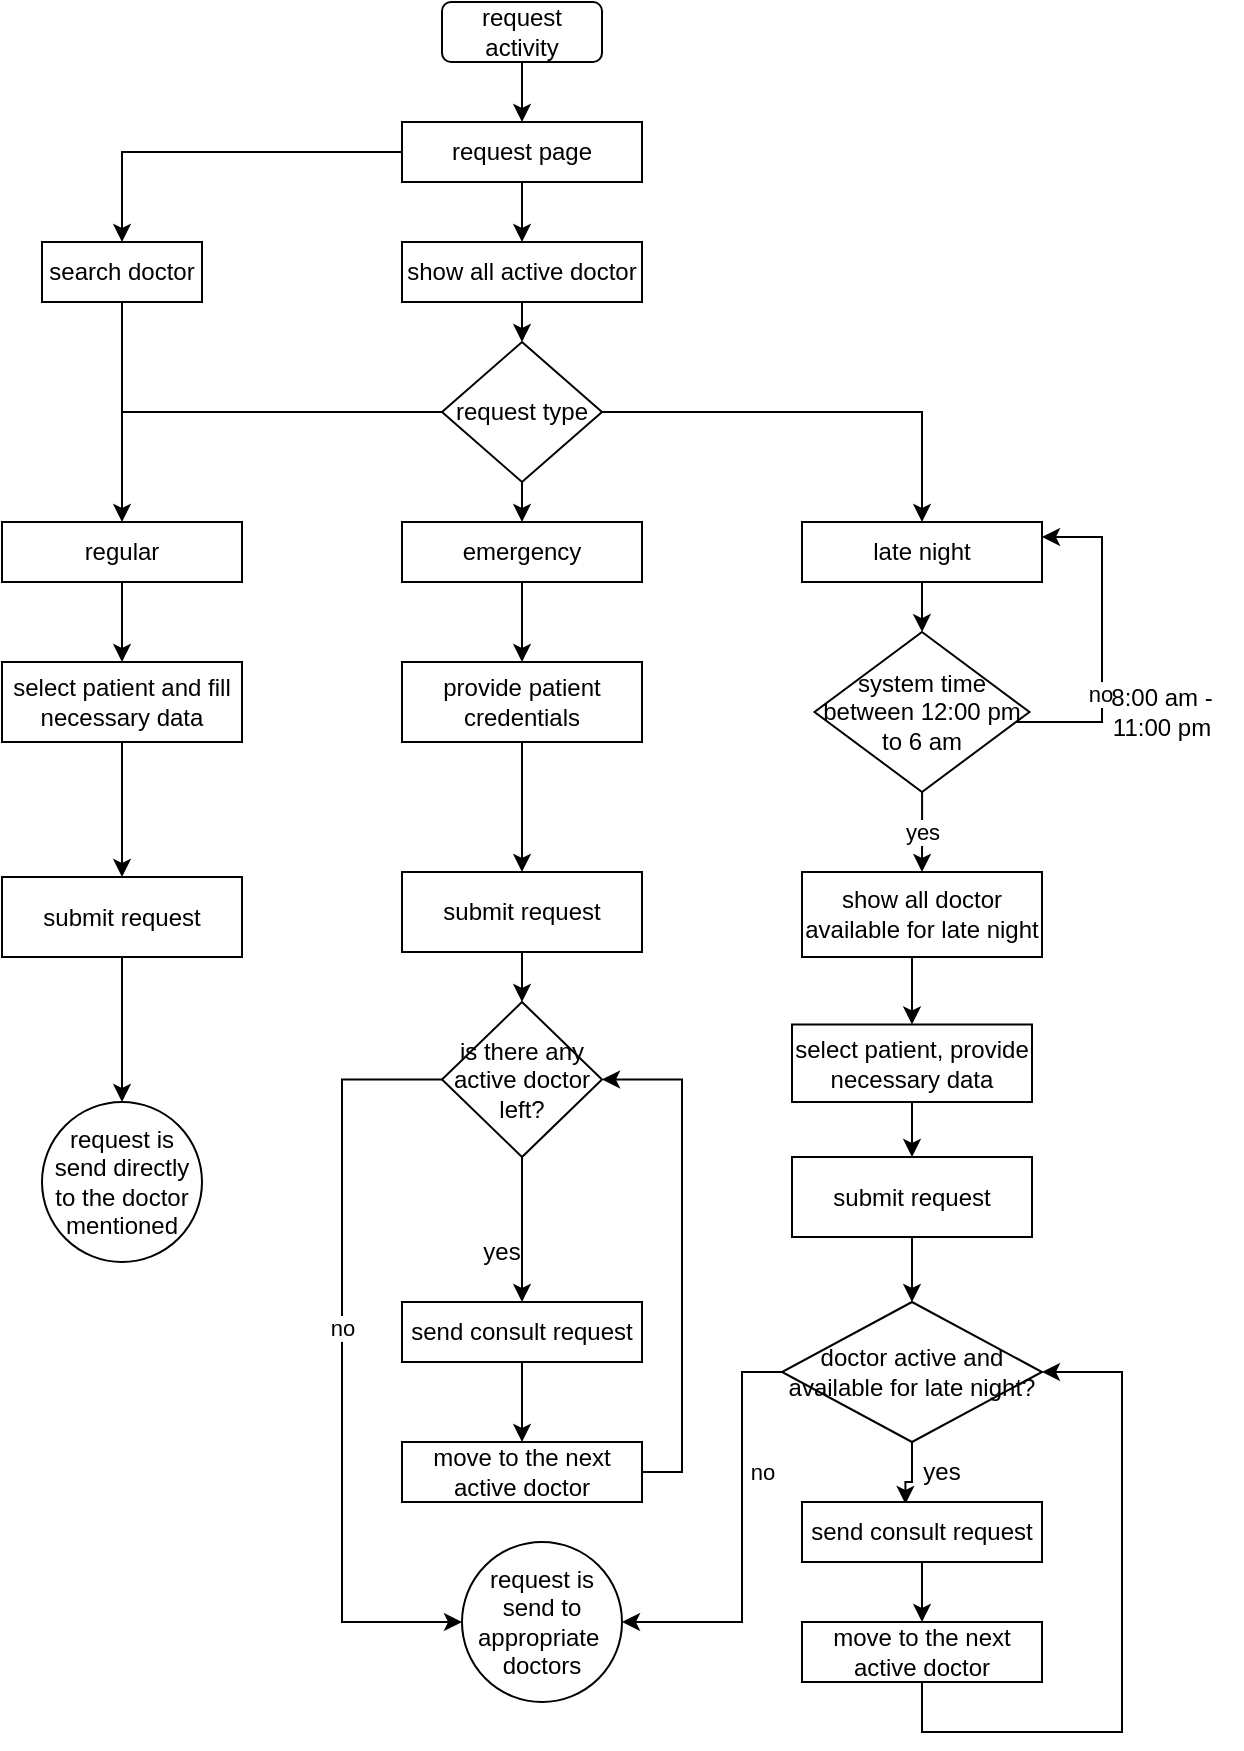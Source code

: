 <mxfile version="20.8.5" type="github">
  <diagram id="C5RBs43oDa-KdzZeNtuy" name="Page-1">
    <mxGraphModel dx="880" dy="456" grid="1" gridSize="10" guides="1" tooltips="1" connect="1" arrows="1" fold="1" page="1" pageScale="1" pageWidth="827" pageHeight="1169" math="0" shadow="0">
      <root>
        <mxCell id="WIyWlLk6GJQsqaUBKTNV-0" />
        <mxCell id="WIyWlLk6GJQsqaUBKTNV-1" parent="WIyWlLk6GJQsqaUBKTNV-0" />
        <mxCell id="nQeolu39O7KRunp5My-d-2" value="" style="edgeStyle=orthogonalEdgeStyle;rounded=0;orthogonalLoop=1;jettySize=auto;html=1;" parent="WIyWlLk6GJQsqaUBKTNV-1" source="nQeolu39O7KRunp5My-d-0" target="nQeolu39O7KRunp5My-d-1" edge="1">
          <mxGeometry relative="1" as="geometry" />
        </mxCell>
        <mxCell id="nQeolu39O7KRunp5My-d-0" value="request activity" style="rounded=1;whiteSpace=wrap;html=1;" parent="WIyWlLk6GJQsqaUBKTNV-1" vertex="1">
          <mxGeometry x="380" y="100" width="80" height="30" as="geometry" />
        </mxCell>
        <mxCell id="nQeolu39O7KRunp5My-d-9" style="edgeStyle=orthogonalEdgeStyle;rounded=0;orthogonalLoop=1;jettySize=auto;html=1;exitX=0.5;exitY=1;exitDx=0;exitDy=0;entryX=0.5;entryY=0;entryDx=0;entryDy=0;" parent="WIyWlLk6GJQsqaUBKTNV-1" source="nQeolu39O7KRunp5My-d-1" target="nQeolu39O7KRunp5My-d-3" edge="1">
          <mxGeometry relative="1" as="geometry" />
        </mxCell>
        <mxCell id="nQeolu39O7KRunp5My-d-18" style="edgeStyle=orthogonalEdgeStyle;rounded=0;orthogonalLoop=1;jettySize=auto;html=1;entryX=0.5;entryY=0;entryDx=0;entryDy=0;" parent="WIyWlLk6GJQsqaUBKTNV-1" source="nQeolu39O7KRunp5My-d-1" target="nQeolu39O7KRunp5My-d-17" edge="1">
          <mxGeometry relative="1" as="geometry" />
        </mxCell>
        <mxCell id="nQeolu39O7KRunp5My-d-1" value="request page" style="rounded=0;whiteSpace=wrap;html=1;" parent="WIyWlLk6GJQsqaUBKTNV-1" vertex="1">
          <mxGeometry x="360" y="160" width="120" height="30" as="geometry" />
        </mxCell>
        <mxCell id="nQeolu39O7KRunp5My-d-10" style="edgeStyle=orthogonalEdgeStyle;rounded=0;orthogonalLoop=1;jettySize=auto;html=1;exitX=0.5;exitY=1;exitDx=0;exitDy=0;entryX=0.5;entryY=0;entryDx=0;entryDy=0;" parent="WIyWlLk6GJQsqaUBKTNV-1" source="nQeolu39O7KRunp5My-d-3" target="nQeolu39O7KRunp5My-d-5" edge="1">
          <mxGeometry relative="1" as="geometry" />
        </mxCell>
        <mxCell id="nQeolu39O7KRunp5My-d-3" value="show all active doctor" style="rounded=0;whiteSpace=wrap;html=1;" parent="WIyWlLk6GJQsqaUBKTNV-1" vertex="1">
          <mxGeometry x="360" y="220" width="120" height="30" as="geometry" />
        </mxCell>
        <mxCell id="nQeolu39O7KRunp5My-d-16" value="" style="edgeStyle=orthogonalEdgeStyle;rounded=0;orthogonalLoop=1;jettySize=auto;html=1;" parent="WIyWlLk6GJQsqaUBKTNV-1" source="nQeolu39O7KRunp5My-d-4" target="nQeolu39O7KRunp5My-d-15" edge="1">
          <mxGeometry relative="1" as="geometry" />
        </mxCell>
        <mxCell id="nQeolu39O7KRunp5My-d-4" value="emergency" style="rounded=0;whiteSpace=wrap;html=1;" parent="WIyWlLk6GJQsqaUBKTNV-1" vertex="1">
          <mxGeometry x="360" y="360" width="120" height="30" as="geometry" />
        </mxCell>
        <mxCell id="nQeolu39O7KRunp5My-d-11" style="edgeStyle=orthogonalEdgeStyle;rounded=0;orthogonalLoop=1;jettySize=auto;html=1;entryX=0.5;entryY=0;entryDx=0;entryDy=0;" parent="WIyWlLk6GJQsqaUBKTNV-1" source="nQeolu39O7KRunp5My-d-5" target="nQeolu39O7KRunp5My-d-6" edge="1">
          <mxGeometry relative="1" as="geometry" />
        </mxCell>
        <mxCell id="nQeolu39O7KRunp5My-d-13" style="edgeStyle=orthogonalEdgeStyle;rounded=0;orthogonalLoop=1;jettySize=auto;html=1;entryX=0.5;entryY=0;entryDx=0;entryDy=0;" parent="WIyWlLk6GJQsqaUBKTNV-1" source="nQeolu39O7KRunp5My-d-5" target="nQeolu39O7KRunp5My-d-7" edge="1">
          <mxGeometry relative="1" as="geometry">
            <Array as="points">
              <mxPoint x="220" y="305" />
            </Array>
          </mxGeometry>
        </mxCell>
        <mxCell id="nQeolu39O7KRunp5My-d-14" style="edgeStyle=orthogonalEdgeStyle;rounded=0;orthogonalLoop=1;jettySize=auto;html=1;exitX=0.5;exitY=1;exitDx=0;exitDy=0;entryX=0.5;entryY=0;entryDx=0;entryDy=0;" parent="WIyWlLk6GJQsqaUBKTNV-1" source="nQeolu39O7KRunp5My-d-5" target="nQeolu39O7KRunp5My-d-4" edge="1">
          <mxGeometry relative="1" as="geometry" />
        </mxCell>
        <mxCell id="nQeolu39O7KRunp5My-d-5" value="request type" style="rhombus;whiteSpace=wrap;html=1;" parent="WIyWlLk6GJQsqaUBKTNV-1" vertex="1">
          <mxGeometry x="380" y="270" width="80" height="70" as="geometry" />
        </mxCell>
        <mxCell id="nQeolu39O7KRunp5My-d-34" value="" style="edgeStyle=orthogonalEdgeStyle;rounded=0;orthogonalLoop=1;jettySize=auto;html=1;" parent="WIyWlLk6GJQsqaUBKTNV-1" source="nQeolu39O7KRunp5My-d-6" target="nQeolu39O7KRunp5My-d-33" edge="1">
          <mxGeometry relative="1" as="geometry" />
        </mxCell>
        <mxCell id="nQeolu39O7KRunp5My-d-6" value="late night" style="rounded=0;whiteSpace=wrap;html=1;" parent="WIyWlLk6GJQsqaUBKTNV-1" vertex="1">
          <mxGeometry x="560" y="360" width="120" height="30" as="geometry" />
        </mxCell>
        <mxCell id="nQeolu39O7KRunp5My-d-24" style="edgeStyle=orthogonalEdgeStyle;rounded=0;orthogonalLoop=1;jettySize=auto;html=1;entryX=0.5;entryY=0;entryDx=0;entryDy=0;" parent="WIyWlLk6GJQsqaUBKTNV-1" source="nQeolu39O7KRunp5My-d-7" target="nQeolu39O7KRunp5My-d-23" edge="1">
          <mxGeometry relative="1" as="geometry" />
        </mxCell>
        <mxCell id="nQeolu39O7KRunp5My-d-7" value="regular" style="rounded=0;whiteSpace=wrap;html=1;" parent="WIyWlLk6GJQsqaUBKTNV-1" vertex="1">
          <mxGeometry x="160" y="360" width="120" height="30" as="geometry" />
        </mxCell>
        <mxCell id="mFP7Qt5zHZabrtnTuGBO-2" style="edgeStyle=orthogonalEdgeStyle;rounded=0;orthogonalLoop=1;jettySize=auto;html=1;exitX=0.5;exitY=1;exitDx=0;exitDy=0;entryX=0.5;entryY=0;entryDx=0;entryDy=0;" edge="1" parent="WIyWlLk6GJQsqaUBKTNV-1" source="nQeolu39O7KRunp5My-d-15" target="nQeolu39O7KRunp5My-d-29">
          <mxGeometry relative="1" as="geometry" />
        </mxCell>
        <mxCell id="nQeolu39O7KRunp5My-d-15" value="provide patient credentials" style="rounded=0;whiteSpace=wrap;html=1;" parent="WIyWlLk6GJQsqaUBKTNV-1" vertex="1">
          <mxGeometry x="360" y="430" width="120" height="40" as="geometry" />
        </mxCell>
        <mxCell id="nQeolu39O7KRunp5My-d-17" value="search doctor" style="rounded=0;whiteSpace=wrap;html=1;" parent="WIyWlLk6GJQsqaUBKTNV-1" vertex="1">
          <mxGeometry x="180" y="220" width="80" height="30" as="geometry" />
        </mxCell>
        <mxCell id="nQeolu39O7KRunp5My-d-22" value="" style="endArrow=none;html=1;rounded=0;entryX=0.5;entryY=1;entryDx=0;entryDy=0;" parent="WIyWlLk6GJQsqaUBKTNV-1" target="nQeolu39O7KRunp5My-d-17" edge="1">
          <mxGeometry width="50" height="50" relative="1" as="geometry">
            <mxPoint x="220" y="340" as="sourcePoint" />
            <mxPoint x="220" y="290" as="targetPoint" />
          </mxGeometry>
        </mxCell>
        <mxCell id="nQeolu39O7KRunp5My-d-26" style="edgeStyle=orthogonalEdgeStyle;rounded=0;orthogonalLoop=1;jettySize=auto;html=1;entryX=0.5;entryY=0;entryDx=0;entryDy=0;" parent="WIyWlLk6GJQsqaUBKTNV-1" source="nQeolu39O7KRunp5My-d-23" target="nQeolu39O7KRunp5My-d-25" edge="1">
          <mxGeometry relative="1" as="geometry" />
        </mxCell>
        <mxCell id="nQeolu39O7KRunp5My-d-23" value="select patient and fill necessary data" style="rounded=0;whiteSpace=wrap;html=1;" parent="WIyWlLk6GJQsqaUBKTNV-1" vertex="1">
          <mxGeometry x="160" y="430" width="120" height="40" as="geometry" />
        </mxCell>
        <mxCell id="nQeolu39O7KRunp5My-d-28" style="edgeStyle=orthogonalEdgeStyle;rounded=0;orthogonalLoop=1;jettySize=auto;html=1;entryX=0.5;entryY=0;entryDx=0;entryDy=0;" parent="WIyWlLk6GJQsqaUBKTNV-1" source="nQeolu39O7KRunp5My-d-25" target="nQeolu39O7KRunp5My-d-27" edge="1">
          <mxGeometry relative="1" as="geometry" />
        </mxCell>
        <mxCell id="nQeolu39O7KRunp5My-d-25" value="submit request" style="rounded=0;whiteSpace=wrap;html=1;" parent="WIyWlLk6GJQsqaUBKTNV-1" vertex="1">
          <mxGeometry x="160" y="537.5" width="120" height="40" as="geometry" />
        </mxCell>
        <mxCell id="nQeolu39O7KRunp5My-d-27" value="request is send directly to the doctor mentioned" style="ellipse;whiteSpace=wrap;html=1;aspect=fixed;" parent="WIyWlLk6GJQsqaUBKTNV-1" vertex="1">
          <mxGeometry x="180" y="650" width="80" height="80" as="geometry" />
        </mxCell>
        <mxCell id="mFP7Qt5zHZabrtnTuGBO-3" style="edgeStyle=orthogonalEdgeStyle;rounded=0;orthogonalLoop=1;jettySize=auto;html=1;" edge="1" parent="WIyWlLk6GJQsqaUBKTNV-1" source="nQeolu39O7KRunp5My-d-29" target="mFP7Qt5zHZabrtnTuGBO-0">
          <mxGeometry relative="1" as="geometry" />
        </mxCell>
        <mxCell id="nQeolu39O7KRunp5My-d-29" value="submit request" style="rounded=0;whiteSpace=wrap;html=1;" parent="WIyWlLk6GJQsqaUBKTNV-1" vertex="1">
          <mxGeometry x="360" y="535" width="120" height="40" as="geometry" />
        </mxCell>
        <mxCell id="nQeolu39O7KRunp5My-d-30" value="request is send to appropriate&amp;nbsp; doctors" style="ellipse;whiteSpace=wrap;html=1;aspect=fixed;" parent="WIyWlLk6GJQsqaUBKTNV-1" vertex="1">
          <mxGeometry x="390" y="870" width="80" height="80" as="geometry" />
        </mxCell>
        <mxCell id="nQeolu39O7KRunp5My-d-36" style="edgeStyle=orthogonalEdgeStyle;rounded=0;orthogonalLoop=1;jettySize=auto;html=1;entryX=1;entryY=0.25;entryDx=0;entryDy=0;" parent="WIyWlLk6GJQsqaUBKTNV-1" source="nQeolu39O7KRunp5My-d-33" target="nQeolu39O7KRunp5My-d-6" edge="1">
          <mxGeometry relative="1" as="geometry">
            <mxPoint x="720" y="400" as="targetPoint" />
            <Array as="points">
              <mxPoint x="710" y="460" />
              <mxPoint x="710" y="368" />
            </Array>
          </mxGeometry>
        </mxCell>
        <mxCell id="nQeolu39O7KRunp5My-d-40" value="no" style="edgeLabel;html=1;align=center;verticalAlign=middle;resizable=0;points=[];" parent="nQeolu39O7KRunp5My-d-36" vertex="1" connectable="0">
          <mxGeometry x="-0.304" y="1" relative="1" as="geometry">
            <mxPoint as="offset" />
          </mxGeometry>
        </mxCell>
        <mxCell id="nQeolu39O7KRunp5My-d-41" value="yes" style="edgeStyle=orthogonalEdgeStyle;rounded=0;orthogonalLoop=1;jettySize=auto;html=1;" parent="WIyWlLk6GJQsqaUBKTNV-1" source="nQeolu39O7KRunp5My-d-33" target="nQeolu39O7KRunp5My-d-38" edge="1">
          <mxGeometry relative="1" as="geometry" />
        </mxCell>
        <mxCell id="nQeolu39O7KRunp5My-d-33" value="system time between 12:00 pm to 6 am" style="rhombus;whiteSpace=wrap;html=1;" parent="WIyWlLk6GJQsqaUBKTNV-1" vertex="1">
          <mxGeometry x="566.25" y="415" width="107.5" height="80" as="geometry" />
        </mxCell>
        <mxCell id="nQeolu39O7KRunp5My-d-37" value="8:00 am - 11:00 pm" style="text;html=1;strokeColor=none;fillColor=none;align=center;verticalAlign=middle;whiteSpace=wrap;rounded=0;" parent="WIyWlLk6GJQsqaUBKTNV-1" vertex="1">
          <mxGeometry x="700" y="440" width="80" height="30" as="geometry" />
        </mxCell>
        <mxCell id="nQeolu39O7KRunp5My-d-43" style="edgeStyle=orthogonalEdgeStyle;rounded=0;orthogonalLoop=1;jettySize=auto;html=1;exitX=0.5;exitY=1;exitDx=0;exitDy=0;entryX=0.5;entryY=0;entryDx=0;entryDy=0;" parent="WIyWlLk6GJQsqaUBKTNV-1" source="nQeolu39O7KRunp5My-d-38" target="nQeolu39O7KRunp5My-d-42" edge="1">
          <mxGeometry relative="1" as="geometry" />
        </mxCell>
        <mxCell id="nQeolu39O7KRunp5My-d-38" value="show all doctor available for late night" style="rounded=0;whiteSpace=wrap;html=1;" parent="WIyWlLk6GJQsqaUBKTNV-1" vertex="1">
          <mxGeometry x="560" y="535" width="120" height="42.5" as="geometry" />
        </mxCell>
        <mxCell id="nQeolu39O7KRunp5My-d-46" value="" style="edgeStyle=orthogonalEdgeStyle;rounded=0;orthogonalLoop=1;jettySize=auto;html=1;" parent="WIyWlLk6GJQsqaUBKTNV-1" source="nQeolu39O7KRunp5My-d-42" target="nQeolu39O7KRunp5My-d-44" edge="1">
          <mxGeometry relative="1" as="geometry" />
        </mxCell>
        <mxCell id="nQeolu39O7KRunp5My-d-42" value="select patient, provide necessary data" style="rounded=0;whiteSpace=wrap;html=1;" parent="WIyWlLk6GJQsqaUBKTNV-1" vertex="1">
          <mxGeometry x="555" y="611.25" width="120" height="38.75" as="geometry" />
        </mxCell>
        <mxCell id="mFP7Qt5zHZabrtnTuGBO-25" style="edgeStyle=orthogonalEdgeStyle;rounded=0;orthogonalLoop=1;jettySize=auto;html=1;entryX=0.5;entryY=0;entryDx=0;entryDy=0;" edge="1" parent="WIyWlLk6GJQsqaUBKTNV-1" source="nQeolu39O7KRunp5My-d-44" target="mFP7Qt5zHZabrtnTuGBO-18">
          <mxGeometry relative="1" as="geometry" />
        </mxCell>
        <mxCell id="nQeolu39O7KRunp5My-d-44" value="submit request" style="rounded=0;whiteSpace=wrap;html=1;" parent="WIyWlLk6GJQsqaUBKTNV-1" vertex="1">
          <mxGeometry x="555" y="677.5" width="120" height="40" as="geometry" />
        </mxCell>
        <mxCell id="mFP7Qt5zHZabrtnTuGBO-12" style="edgeStyle=orthogonalEdgeStyle;rounded=0;orthogonalLoop=1;jettySize=auto;html=1;entryX=0.5;entryY=0;entryDx=0;entryDy=0;" edge="1" parent="WIyWlLk6GJQsqaUBKTNV-1" source="mFP7Qt5zHZabrtnTuGBO-0" target="mFP7Qt5zHZabrtnTuGBO-1">
          <mxGeometry relative="1" as="geometry">
            <Array as="points">
              <mxPoint x="420" y="740" />
              <mxPoint x="420" y="740" />
            </Array>
          </mxGeometry>
        </mxCell>
        <mxCell id="mFP7Qt5zHZabrtnTuGBO-14" style="edgeStyle=orthogonalEdgeStyle;rounded=0;orthogonalLoop=1;jettySize=auto;html=1;exitX=0;exitY=0.5;exitDx=0;exitDy=0;entryX=0;entryY=0.5;entryDx=0;entryDy=0;" edge="1" parent="WIyWlLk6GJQsqaUBKTNV-1" source="mFP7Qt5zHZabrtnTuGBO-0" target="nQeolu39O7KRunp5My-d-30">
          <mxGeometry relative="1" as="geometry">
            <Array as="points">
              <mxPoint x="330" y="639" />
              <mxPoint x="330" y="910" />
            </Array>
          </mxGeometry>
        </mxCell>
        <mxCell id="mFP7Qt5zHZabrtnTuGBO-15" value="no" style="edgeLabel;html=1;align=center;verticalAlign=middle;resizable=0;points=[];" vertex="1" connectable="0" parent="mFP7Qt5zHZabrtnTuGBO-14">
          <mxGeometry x="-0.09" relative="1" as="geometry">
            <mxPoint as="offset" />
          </mxGeometry>
        </mxCell>
        <mxCell id="mFP7Qt5zHZabrtnTuGBO-0" value="is there any active doctor left?" style="rhombus;whiteSpace=wrap;html=1;" vertex="1" parent="WIyWlLk6GJQsqaUBKTNV-1">
          <mxGeometry x="380" y="600" width="80" height="77.5" as="geometry" />
        </mxCell>
        <mxCell id="mFP7Qt5zHZabrtnTuGBO-8" value="" style="edgeStyle=orthogonalEdgeStyle;rounded=0;orthogonalLoop=1;jettySize=auto;html=1;" edge="1" parent="WIyWlLk6GJQsqaUBKTNV-1" source="mFP7Qt5zHZabrtnTuGBO-1" target="mFP7Qt5zHZabrtnTuGBO-4">
          <mxGeometry relative="1" as="geometry" />
        </mxCell>
        <mxCell id="mFP7Qt5zHZabrtnTuGBO-1" value="send consult request" style="rounded=0;whiteSpace=wrap;html=1;" vertex="1" parent="WIyWlLk6GJQsqaUBKTNV-1">
          <mxGeometry x="360" y="750" width="120" height="30" as="geometry" />
        </mxCell>
        <mxCell id="mFP7Qt5zHZabrtnTuGBO-9" style="edgeStyle=orthogonalEdgeStyle;rounded=0;orthogonalLoop=1;jettySize=auto;html=1;entryX=1;entryY=0.5;entryDx=0;entryDy=0;" edge="1" parent="WIyWlLk6GJQsqaUBKTNV-1" source="mFP7Qt5zHZabrtnTuGBO-4" target="mFP7Qt5zHZabrtnTuGBO-0">
          <mxGeometry relative="1" as="geometry">
            <Array as="points">
              <mxPoint x="500" y="835" />
              <mxPoint x="500" y="639" />
            </Array>
          </mxGeometry>
        </mxCell>
        <mxCell id="mFP7Qt5zHZabrtnTuGBO-4" value="move to the next active doctor" style="rounded=0;whiteSpace=wrap;html=1;" vertex="1" parent="WIyWlLk6GJQsqaUBKTNV-1">
          <mxGeometry x="360" y="820" width="120" height="30" as="geometry" />
        </mxCell>
        <mxCell id="mFP7Qt5zHZabrtnTuGBO-13" value="yes" style="text;html=1;strokeColor=none;fillColor=none;align=center;verticalAlign=middle;whiteSpace=wrap;rounded=0;" vertex="1" parent="WIyWlLk6GJQsqaUBKTNV-1">
          <mxGeometry x="380" y="710" width="60" height="30" as="geometry" />
        </mxCell>
        <mxCell id="mFP7Qt5zHZabrtnTuGBO-17" value="no" style="edgeLabel;html=1;align=center;verticalAlign=middle;resizable=0;points=[];" vertex="1" connectable="0" parent="WIyWlLk6GJQsqaUBKTNV-1">
          <mxGeometry x="540" y="835.0" as="geometry" />
        </mxCell>
        <mxCell id="mFP7Qt5zHZabrtnTuGBO-28" style="edgeStyle=orthogonalEdgeStyle;rounded=0;orthogonalLoop=1;jettySize=auto;html=1;entryX=0.431;entryY=0.033;entryDx=0;entryDy=0;entryPerimeter=0;" edge="1" parent="WIyWlLk6GJQsqaUBKTNV-1" source="mFP7Qt5zHZabrtnTuGBO-18" target="mFP7Qt5zHZabrtnTuGBO-20">
          <mxGeometry relative="1" as="geometry" />
        </mxCell>
        <mxCell id="mFP7Qt5zHZabrtnTuGBO-31" style="edgeStyle=orthogonalEdgeStyle;rounded=0;orthogonalLoop=1;jettySize=auto;html=1;entryX=1;entryY=0.5;entryDx=0;entryDy=0;" edge="1" parent="WIyWlLk6GJQsqaUBKTNV-1" source="mFP7Qt5zHZabrtnTuGBO-18" target="nQeolu39O7KRunp5My-d-30">
          <mxGeometry relative="1" as="geometry">
            <Array as="points">
              <mxPoint x="530" y="785" />
              <mxPoint x="530" y="910" />
            </Array>
          </mxGeometry>
        </mxCell>
        <mxCell id="mFP7Qt5zHZabrtnTuGBO-18" value="doctor active and available for late night?" style="rhombus;whiteSpace=wrap;html=1;" vertex="1" parent="WIyWlLk6GJQsqaUBKTNV-1">
          <mxGeometry x="550" y="750" width="130" height="70" as="geometry" />
        </mxCell>
        <mxCell id="mFP7Qt5zHZabrtnTuGBO-29" value="" style="edgeStyle=orthogonalEdgeStyle;rounded=0;orthogonalLoop=1;jettySize=auto;html=1;" edge="1" parent="WIyWlLk6GJQsqaUBKTNV-1" source="mFP7Qt5zHZabrtnTuGBO-20" target="mFP7Qt5zHZabrtnTuGBO-22">
          <mxGeometry relative="1" as="geometry" />
        </mxCell>
        <mxCell id="mFP7Qt5zHZabrtnTuGBO-20" value="send consult request" style="rounded=0;whiteSpace=wrap;html=1;" vertex="1" parent="WIyWlLk6GJQsqaUBKTNV-1">
          <mxGeometry x="560" y="850" width="120" height="30" as="geometry" />
        </mxCell>
        <mxCell id="mFP7Qt5zHZabrtnTuGBO-21" style="edgeStyle=orthogonalEdgeStyle;rounded=0;orthogonalLoop=1;jettySize=auto;html=1;entryX=1;entryY=0.5;entryDx=0;entryDy=0;" edge="1" parent="WIyWlLk6GJQsqaUBKTNV-1" source="mFP7Qt5zHZabrtnTuGBO-22" target="mFP7Qt5zHZabrtnTuGBO-18">
          <mxGeometry relative="1" as="geometry">
            <Array as="points">
              <mxPoint x="720" y="965" />
              <mxPoint x="720" y="785" />
            </Array>
          </mxGeometry>
        </mxCell>
        <mxCell id="mFP7Qt5zHZabrtnTuGBO-22" value="move to the next active doctor" style="rounded=0;whiteSpace=wrap;html=1;" vertex="1" parent="WIyWlLk6GJQsqaUBKTNV-1">
          <mxGeometry x="560" y="910" width="120" height="30" as="geometry" />
        </mxCell>
        <mxCell id="mFP7Qt5zHZabrtnTuGBO-23" value="yes" style="text;html=1;strokeColor=none;fillColor=none;align=center;verticalAlign=middle;whiteSpace=wrap;rounded=0;" vertex="1" parent="WIyWlLk6GJQsqaUBKTNV-1">
          <mxGeometry x="600" y="820" width="60" height="30" as="geometry" />
        </mxCell>
        <mxCell id="mFP7Qt5zHZabrtnTuGBO-30" style="edgeStyle=orthogonalEdgeStyle;rounded=0;orthogonalLoop=1;jettySize=auto;html=1;exitX=0.5;exitY=1;exitDx=0;exitDy=0;" edge="1" parent="WIyWlLk6GJQsqaUBKTNV-1" source="mFP7Qt5zHZabrtnTuGBO-22" target="mFP7Qt5zHZabrtnTuGBO-22">
          <mxGeometry relative="1" as="geometry" />
        </mxCell>
      </root>
    </mxGraphModel>
  </diagram>
</mxfile>
